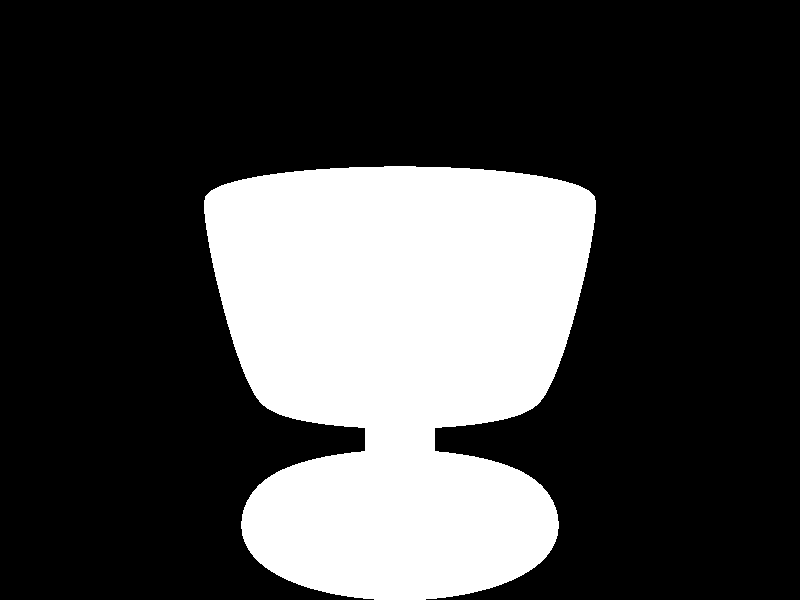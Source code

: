 camera {
        location <0,5,-13>
        look_at <0,5,0>  
} 

light_source{
    <-10,35,-10>
    rgb <1,1,1> 
}  

#declare Cup = lathe{
        cubic_spline
        9
        <0,0>,<3,0>,<3,1>,
        <1,1>,<1,3>,<3,3>,
        <4,7>,<2,4>,<0,4>
        pigment{color rgb <1,1,1>}
}      
object{Cup}    

//linear_spline = boxy format (ie could be done with combined basic shapes)  
// cubic_spline = 1st & last points aren't plotted (super smooth) negative number ok for adding one of the extra points
//quadratic_spline = curves based on the point before towards the point after. first point isn't plotted. tiny joint at each point  
//bezier_spline = line from first to last point, other points pull/push it in a certain direction. Number of points must be a multiple of 4.